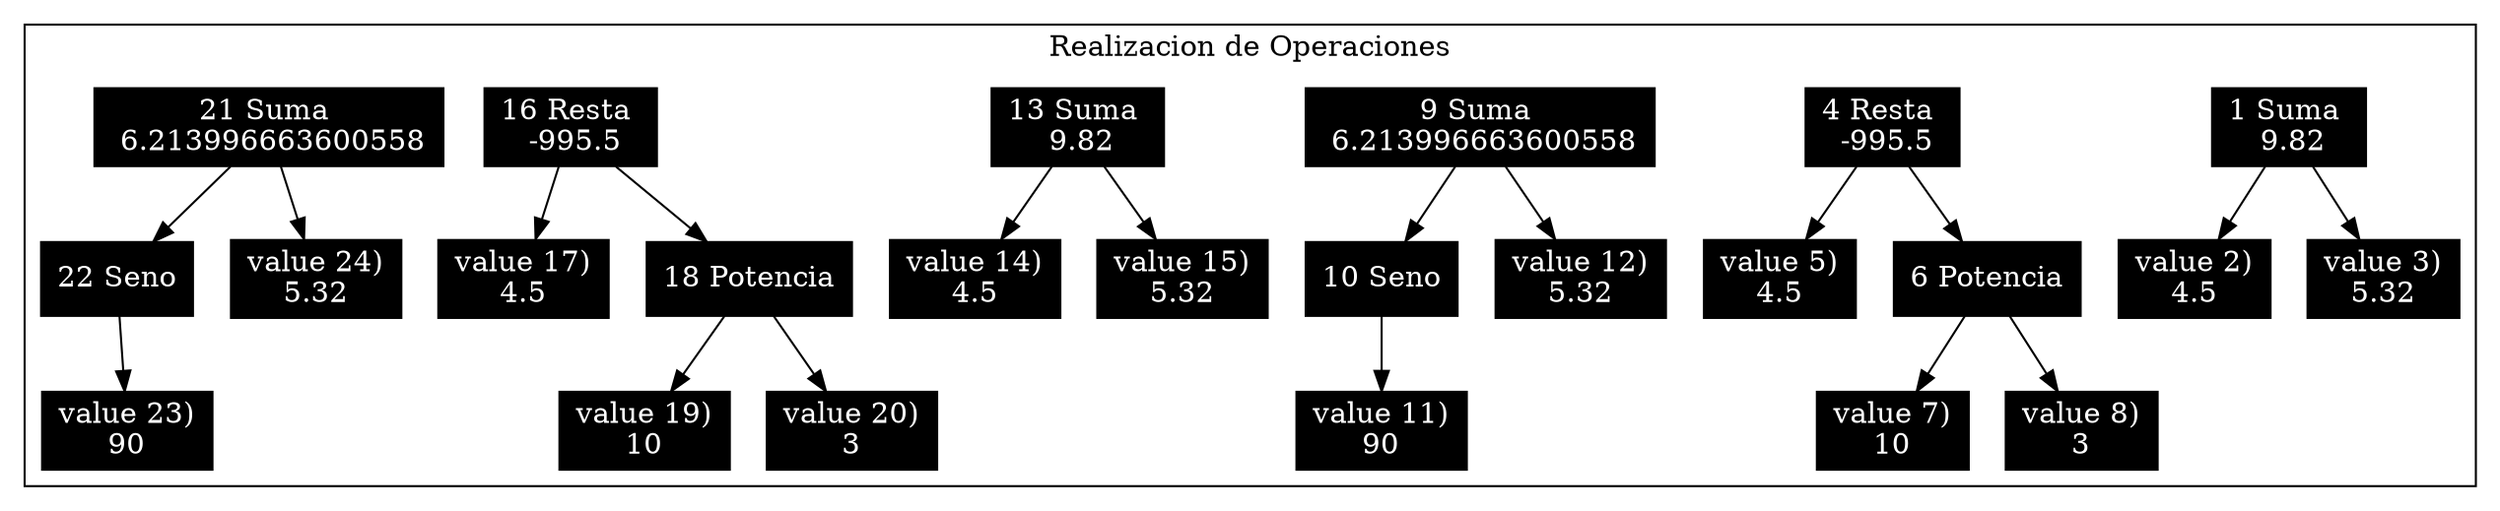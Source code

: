 digraph {
	subgraph cluster_0 {
		label="Realizacion de Operaciones"
		rank=same
		node [fillcolor=Amarillo fontcolor=white shape=Circulo style=filled]
		"1 Suma 
 9.82" -> "value 2)
4.5"
		"1 Suma 
 9.82" -> "value 3)
5.32"
		"4 Resta 
 -995.5" -> "value 5)
4.5"
		"4 Resta 
 -995.5" -> "6 Potencia"
		"6 Potencia" -> "value 7)
10"
		"6 Potencia" -> "value 8)
3"
		"9 Suma 
 6.213996663600558" -> "10 Seno"
		"10 Seno" -> "value 11)
90"
		"9 Suma 
 6.213996663600558" -> "value 12)
5.32"
		"13 Suma 
 9.82" -> "value 14)
4.5"
		"13 Suma 
 9.82" -> "value 15)
5.32"
		"16 Resta 
 -995.5" -> "value 17)
4.5"
		"16 Resta 
 -995.5" -> "18 Potencia"
		"18 Potencia" -> "value 19)
10"
		"18 Potencia" -> "value 20)
3"
		"21 Suma 
 6.213996663600558" -> "22 Seno"
		"22 Seno" -> "value 23)
90"
		"21 Suma 
 6.213996663600558" -> "value 24)
5.32"
	}
}
